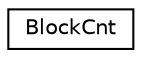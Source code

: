 digraph "Graphical Class Hierarchy"
{
 // LATEX_PDF_SIZE
  edge [fontname="Helvetica",fontsize="10",labelfontname="Helvetica",labelfontsize="10"];
  node [fontname="Helvetica",fontsize="10",shape=record];
  rankdir="LR";
  Node0 [label="BlockCnt",height=0.2,width=0.4,color="black", fillcolor="white", style="filled",URL="$struct_block_cnt.html",tooltip=" "];
}
